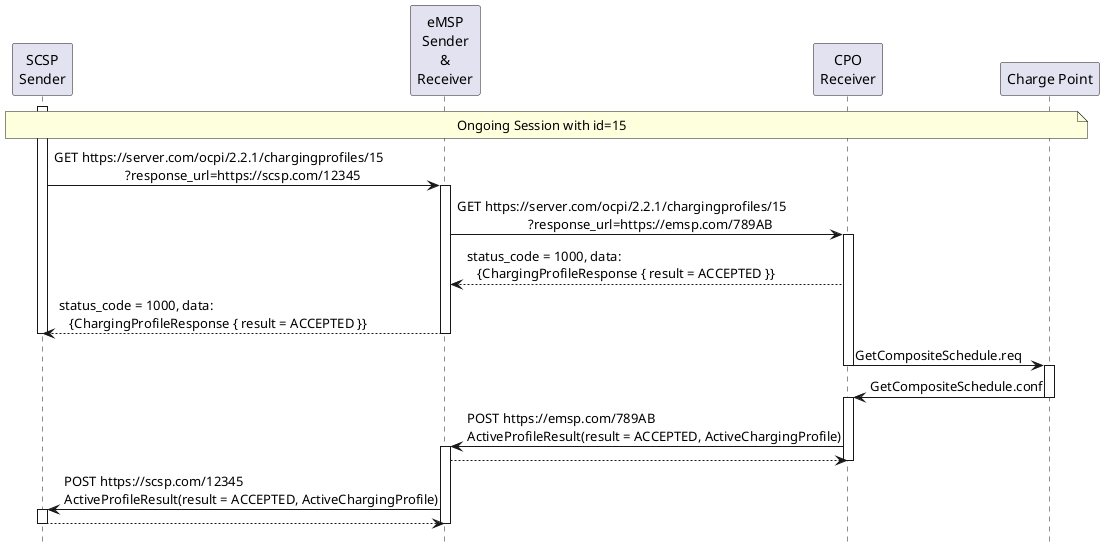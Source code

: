 @startuml
hide footbox

participant "SCSP\nSender" as SCSP
participant "eMSP\nSender\n&\nReceiver" as eMSP
participant "CPO\nReceiver" as CPO
participant "Charge Point" as CP

NOTE over SCSP, CP: Ongoing Session with id=15

activate SCSP
SCSP -> eMSP: GET https:~//server.com/ocpi/2.2.1/chargingprofiles/15\n                     ?response_url=https:~//scsp.com/12345
activate eMSP
eMSP -> CPO: GET https:~//server.com/ocpi/2.2.1/chargingprofiles/15\n                     ?response_url=https:~//emsp.com/789AB
activate CPO
CPO  --> eMSP: status_code = 1000, data: \n   {ChargingProfileResponse { result = ACCEPTED }}
eMSP  --> SCSP: status_code = 1000, data: \n   {ChargingProfileResponse { result = ACCEPTED }}
deactivate eMSP
deactivate SCSP

CPO  ->  CP:   GetCompositeSchedule.req
deactivate CPO
activate CP
CP   ->  CPO:  GetCompositeSchedule.conf
deactivate CP
activate CPO
CPO  ->  eMSP: POST https:~//emsp.com/789AB\nActiveProfileResult(result = ACCEPTED, ActiveChargingProfile)
activate eMSP
eMSP --> CPO:
deactivate CPO
eMSP  ->  SCSP: POST https:~//scsp.com/12345\nActiveProfileResult(result = ACCEPTED, ActiveChargingProfile)
activate SCSP
SCSP --> eMSP:
deactivate eMSP
deactivate SCSP

@enduml
